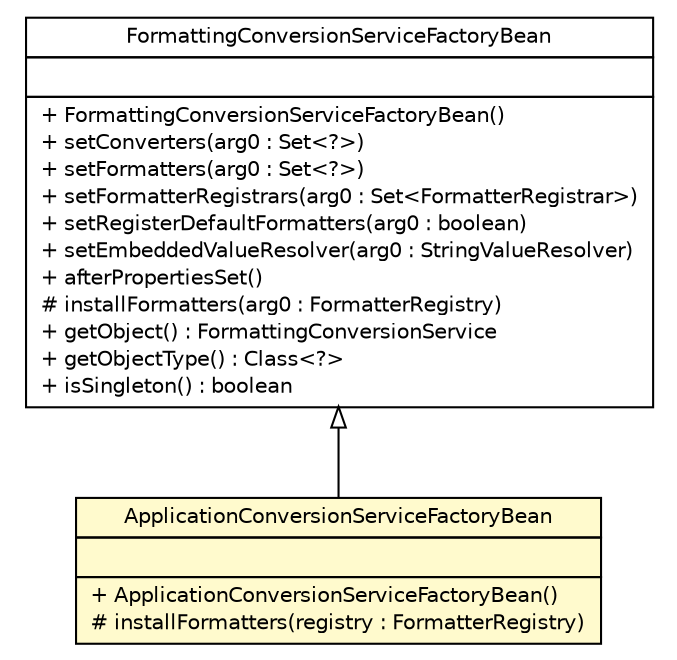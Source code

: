 #!/usr/local/bin/dot
#
# Class diagram 
# Generated by UMLGraph version 5.1 (http://www.umlgraph.org/)
#

digraph G {
	edge [fontname="Helvetica",fontsize=10,labelfontname="Helvetica",labelfontsize=10];
	node [fontname="Helvetica",fontsize=10,shape=plaintext];
	nodesep=0.25;
	ranksep=0.5;
	// net.sereneproject.collector.web.ApplicationConversionServiceFactoryBean
	c280 [label=<<table title="net.sereneproject.collector.web.ApplicationConversionServiceFactoryBean" border="0" cellborder="1" cellspacing="0" cellpadding="2" port="p" bgcolor="lemonChiffon" href="./ApplicationConversionServiceFactoryBean.html">
		<tr><td><table border="0" cellspacing="0" cellpadding="1">
<tr><td align="center" balign="center"> ApplicationConversionServiceFactoryBean </td></tr>
		</table></td></tr>
		<tr><td><table border="0" cellspacing="0" cellpadding="1">
<tr><td align="left" balign="left">  </td></tr>
		</table></td></tr>
		<tr><td><table border="0" cellspacing="0" cellpadding="1">
<tr><td align="left" balign="left"> + ApplicationConversionServiceFactoryBean() </td></tr>
<tr><td align="left" balign="left"> # installFormatters(registry : FormatterRegistry) </td></tr>
		</table></td></tr>
		</table>>, fontname="Helvetica", fontcolor="black", fontsize=10.0];
	//net.sereneproject.collector.web.ApplicationConversionServiceFactoryBean extends org.springframework.format.support.FormattingConversionServiceFactoryBean
	c305:p -> c280:p [dir=back,arrowtail=empty];
	// org.springframework.format.support.FormattingConversionServiceFactoryBean
	c305 [label=<<table title="org.springframework.format.support.FormattingConversionServiceFactoryBean" border="0" cellborder="1" cellspacing="0" cellpadding="2" port="p" href="http://java.sun.com/j2se/1.4.2/docs/api/org/springframework/format/support/FormattingConversionServiceFactoryBean.html">
		<tr><td><table border="0" cellspacing="0" cellpadding="1">
<tr><td align="center" balign="center"> FormattingConversionServiceFactoryBean </td></tr>
		</table></td></tr>
		<tr><td><table border="0" cellspacing="0" cellpadding="1">
<tr><td align="left" balign="left">  </td></tr>
		</table></td></tr>
		<tr><td><table border="0" cellspacing="0" cellpadding="1">
<tr><td align="left" balign="left"> + FormattingConversionServiceFactoryBean() </td></tr>
<tr><td align="left" balign="left"> + setConverters(arg0 : Set&lt;?&gt;) </td></tr>
<tr><td align="left" balign="left"> + setFormatters(arg0 : Set&lt;?&gt;) </td></tr>
<tr><td align="left" balign="left"> + setFormatterRegistrars(arg0 : Set&lt;FormatterRegistrar&gt;) </td></tr>
<tr><td align="left" balign="left"> + setRegisterDefaultFormatters(arg0 : boolean) </td></tr>
<tr><td align="left" balign="left"> + setEmbeddedValueResolver(arg0 : StringValueResolver) </td></tr>
<tr><td align="left" balign="left"> + afterPropertiesSet() </td></tr>
<tr><td align="left" balign="left"> # installFormatters(arg0 : FormatterRegistry) </td></tr>
<tr><td align="left" balign="left"> + getObject() : FormattingConversionService </td></tr>
<tr><td align="left" balign="left"> + getObjectType() : Class&lt;?&gt; </td></tr>
<tr><td align="left" balign="left"> + isSingleton() : boolean </td></tr>
		</table></td></tr>
		</table>>, fontname="Helvetica", fontcolor="black", fontsize=10.0];
}

